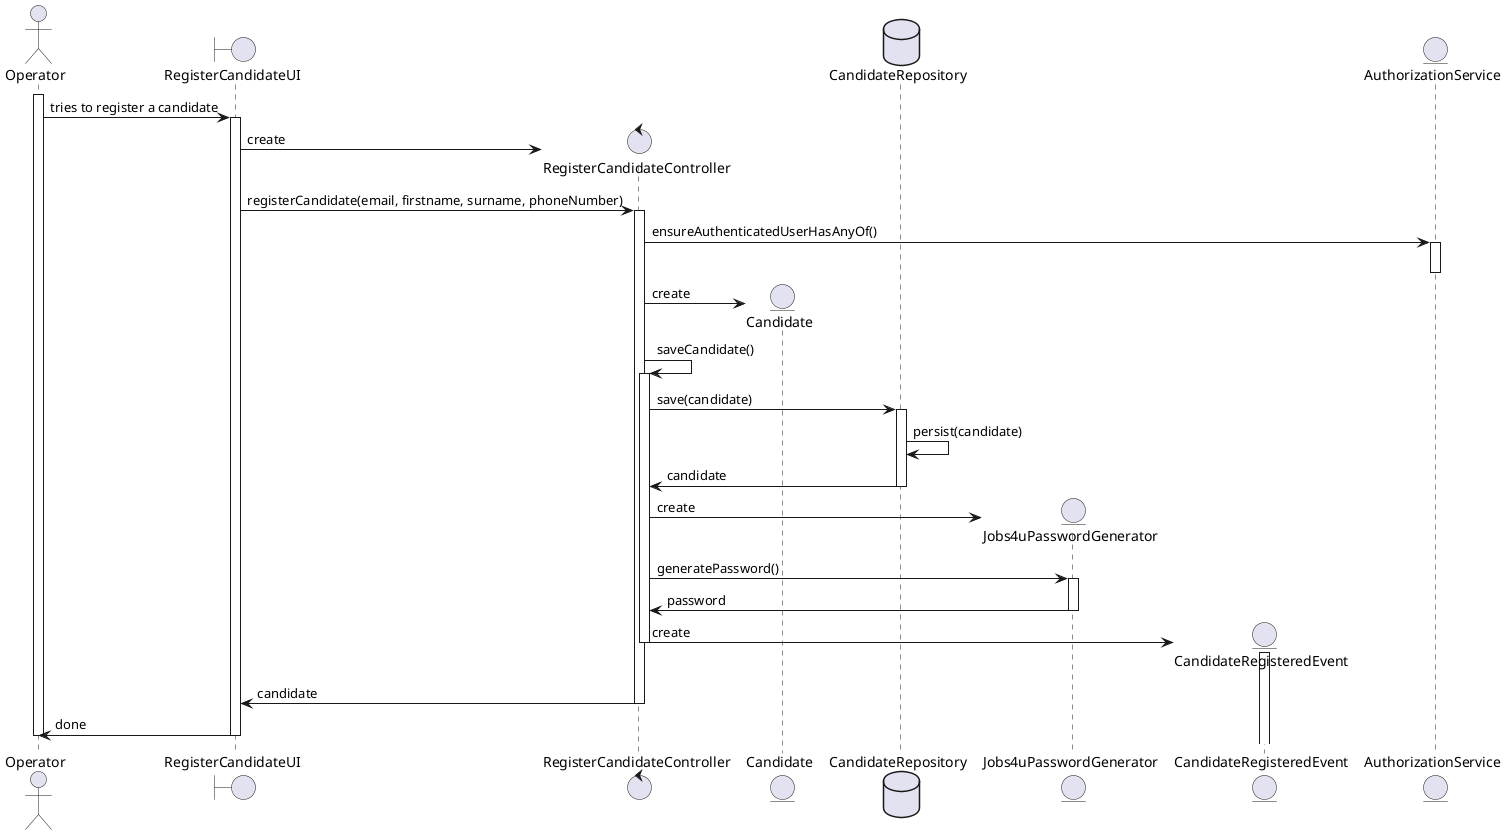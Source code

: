 @startuml

actor Operator as op
boundary "RegisterCandidateUI" as UI
control "RegisterCandidateController" as Controller
entity "Candidate" as Candidate
database "CandidateRepository" as Repository
entity "Jobs4uPasswordGenerator" as PasswordGenerator
entity "CandidateRegisteredEvent" as Event
entity "AuthorizationService" as AuthService

activate op
op -> UI : tries to register a candidate
activate UI
UI -> Controller** : create

UI -> Controller : registerCandidate(email, firstname, surname, phoneNumber)
activate Controller
Controller -> AuthService : ensureAuthenticatedUserHasAnyOf()
activate AuthService
deactivate AuthService
Controller -> Candidate** : create
Controller -> Controller : saveCandidate()
activate Controller
Controller -> Repository : save(candidate)
activate Repository
Repository -> Repository : persist(candidate)
Repository -> Controller : candidate
deactivate Repository
Controller -> PasswordGenerator** : create
Controller -> PasswordGenerator : generatePassword()
activate PasswordGenerator
PasswordGenerator -> Controller : password
deactivate PasswordGenerator
Controller -> Event** : create
activate Event
deactivate Event
deactivate Controller
Controller -> UI : candidate
deactivate Controller
UI -> op : done
deactivate UI
deactivate op

@enduml